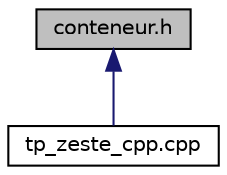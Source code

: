 digraph "conteneur.h"
{
 // LATEX_PDF_SIZE
  edge [fontname="Helvetica",fontsize="10",labelfontname="Helvetica",labelfontsize="10"];
  node [fontname="Helvetica",fontsize="10",shape=record];
  Node1 [label="conteneur.h",height=0.2,width=0.4,color="black", fillcolor="grey75", style="filled", fontcolor="black",tooltip=" "];
  Node1 -> Node2 [dir="back",color="midnightblue",fontsize="10",style="solid",fontname="Helvetica"];
  Node2 [label="tp_zeste_cpp.cpp",height=0.2,width=0.4,color="black", fillcolor="white", style="filled",URL="$tp__zeste__cpp_8cpp.html",tooltip="Implements the TP zeste C++ class."];
}

